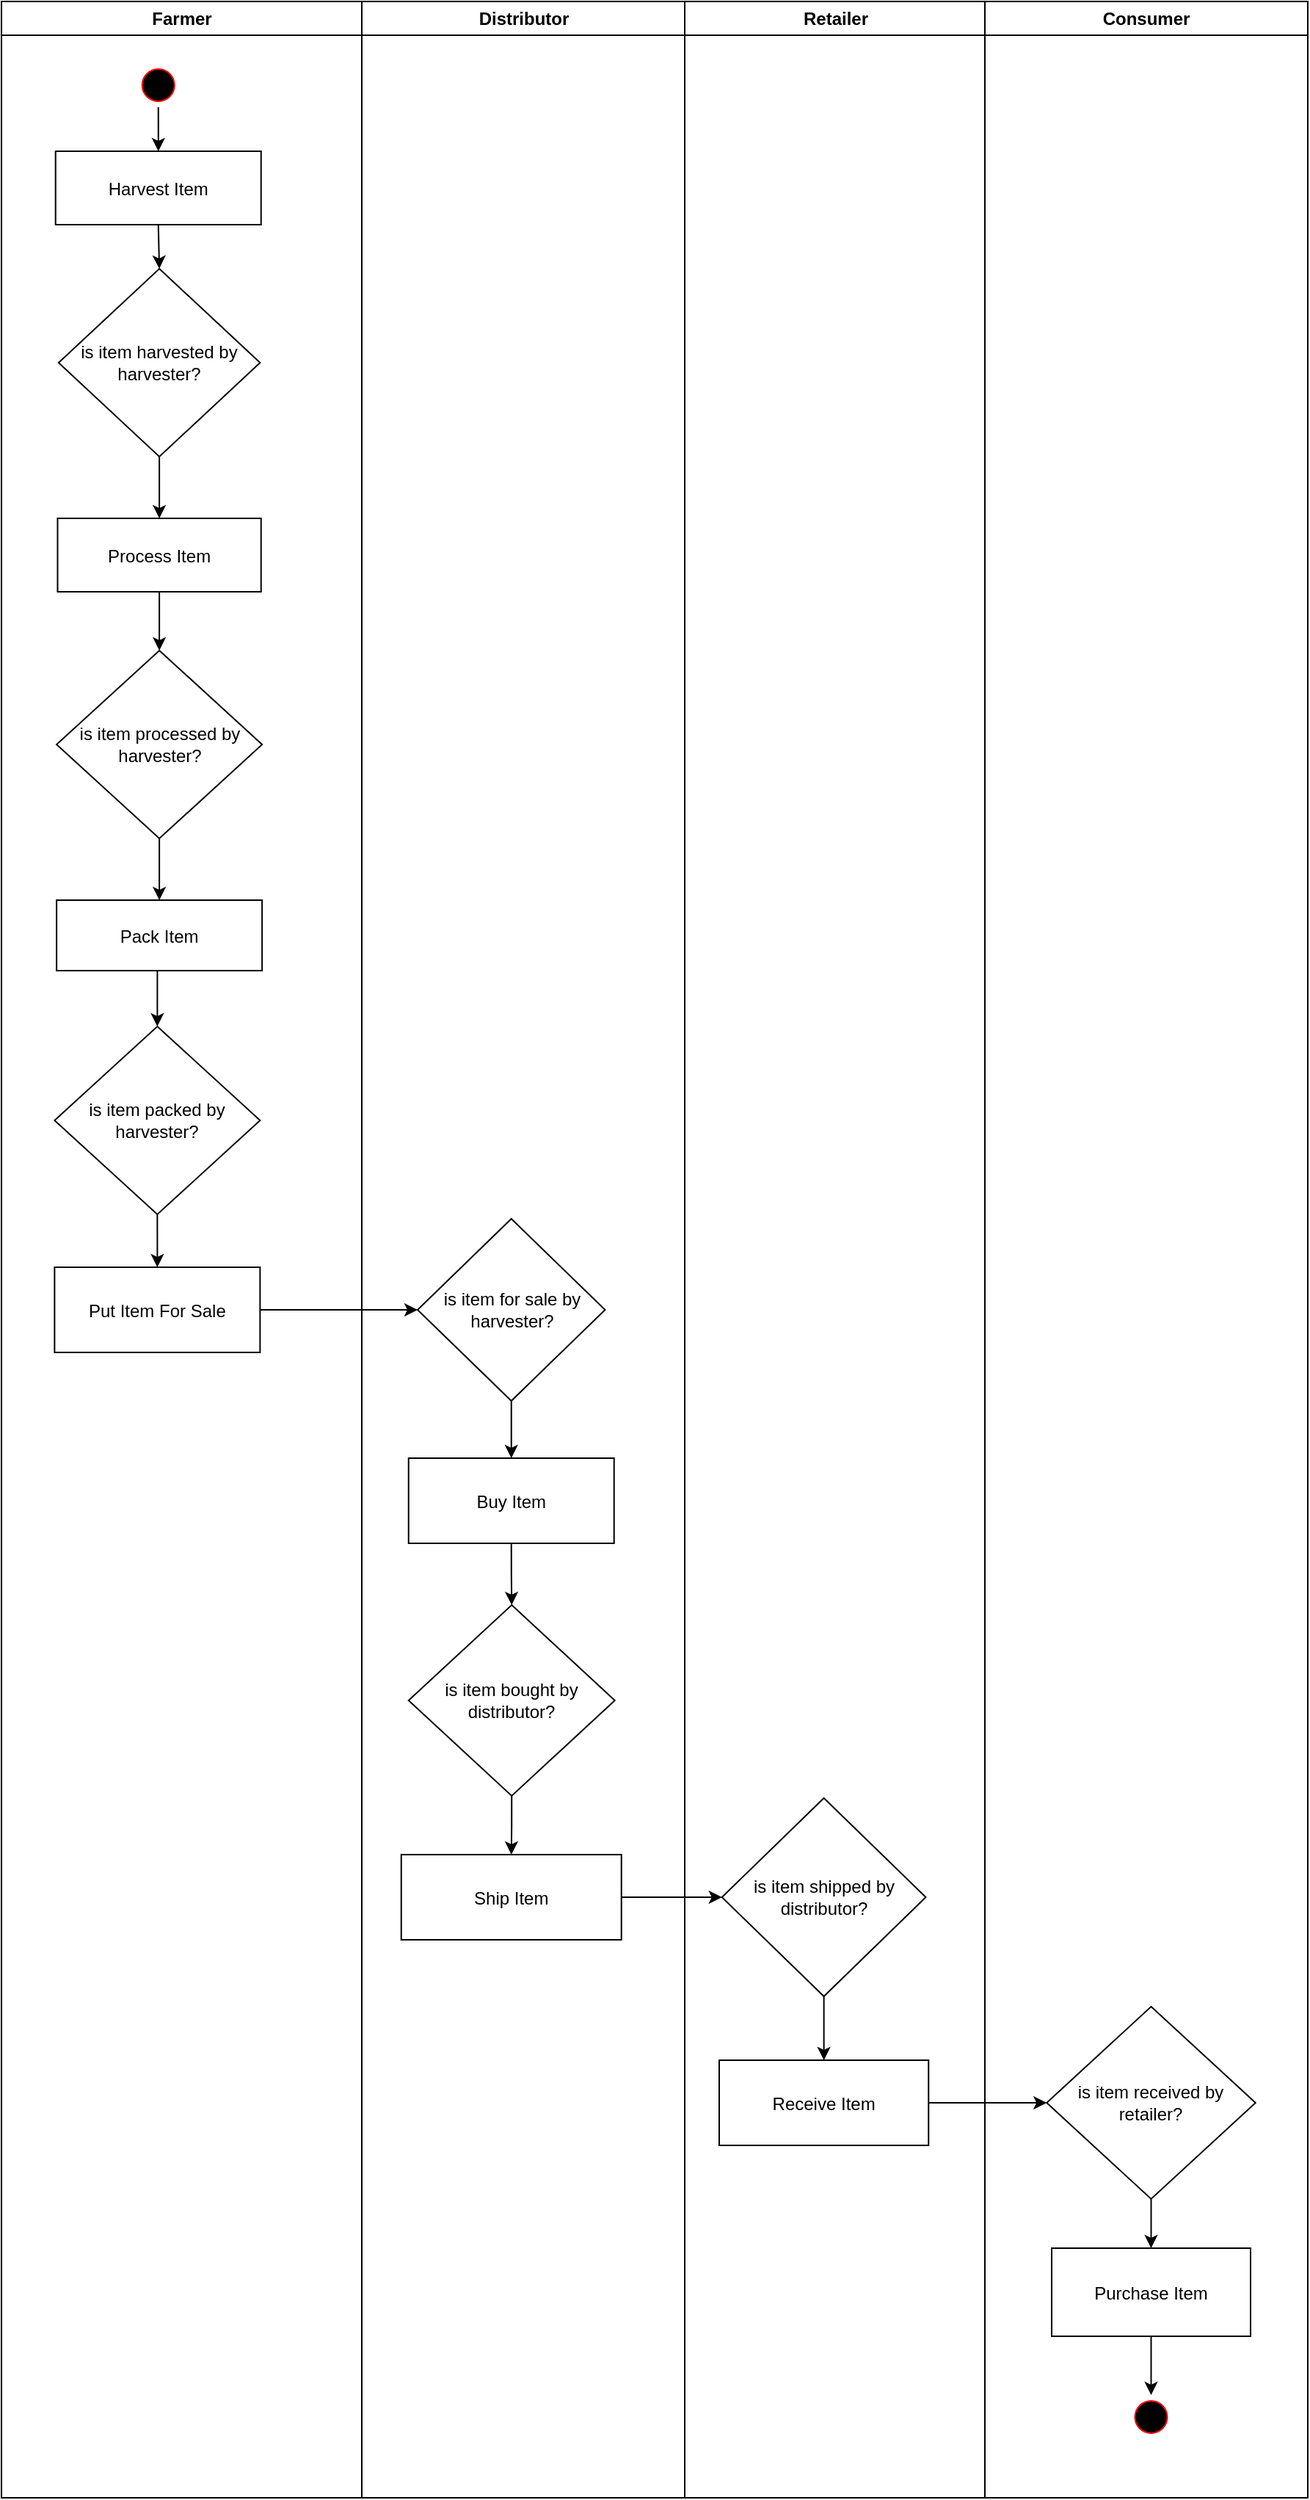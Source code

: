 <mxfile version="13.4.2" type="device"><diagram name="Page-1" id="e7e014a7-5840-1c2e-5031-d8a46d1fe8dd"><mxGraphModel dx="1426" dy="777" grid="1" gridSize="10" guides="1" tooltips="1" connect="1" arrows="1" fold="1" page="1" pageScale="1" pageWidth="1169" pageHeight="826" background="#ffffff" math="0" shadow="0"><root><mxCell id="0"/><mxCell id="1" parent="0"/><mxCell id="2" value="Farmer" style="swimlane;whiteSpace=wrap" parent="1" vertex="1"><mxGeometry x="40" y="30" width="245.5" height="1700" as="geometry"/></mxCell><mxCell id="kNuOAbucc9rjU_IGi6-0-88" style="edgeStyle=orthogonalEdgeStyle;rounded=0;orthogonalLoop=1;jettySize=auto;html=1;exitX=0.5;exitY=1;exitDx=0;exitDy=0;" edge="1" parent="2" source="5" target="7"><mxGeometry relative="1" as="geometry"/></mxCell><mxCell id="5" value="" style="ellipse;shape=startState;fillColor=#000000;strokeColor=#ff0000;" parent="2" vertex="1"><mxGeometry x="91.87" y="42" width="30" height="30" as="geometry"/></mxCell><mxCell id="kNuOAbucc9rjU_IGi6-0-89" style="edgeStyle=orthogonalEdgeStyle;rounded=0;orthogonalLoop=1;jettySize=auto;html=1;exitX=0.5;exitY=1;exitDx=0;exitDy=0;entryX=0.5;entryY=0;entryDx=0;entryDy=0;" edge="1" parent="2" source="7" target="kNuOAbucc9rjU_IGi6-0-48"><mxGeometry relative="1" as="geometry"/></mxCell><mxCell id="7" value="Harvest Item" style="" parent="2" vertex="1"><mxGeometry x="36.87" y="102" width="140" height="50" as="geometry"/></mxCell><mxCell id="kNuOAbucc9rjU_IGi6-0-91" style="edgeStyle=orthogonalEdgeStyle;rounded=0;orthogonalLoop=1;jettySize=auto;html=1;exitX=0.5;exitY=1;exitDx=0;exitDy=0;entryX=0.5;entryY=0;entryDx=0;entryDy=0;" edge="1" parent="2" source="8" target="kNuOAbucc9rjU_IGi6-0-49"><mxGeometry relative="1" as="geometry"/></mxCell><mxCell id="8" value="Process Item" style="" parent="2" vertex="1"><mxGeometry x="38.24" y="352" width="138.63" height="50" as="geometry"/></mxCell><mxCell id="kNuOAbucc9rjU_IGi6-0-90" style="edgeStyle=orthogonalEdgeStyle;rounded=0;orthogonalLoop=1;jettySize=auto;html=1;exitX=0.5;exitY=1;exitDx=0;exitDy=0;entryX=0.5;entryY=0;entryDx=0;entryDy=0;" edge="1" parent="2" source="kNuOAbucc9rjU_IGi6-0-48" target="8"><mxGeometry relative="1" as="geometry"/></mxCell><mxCell id="kNuOAbucc9rjU_IGi6-0-48" value="is item harvested by harvester?" style="rhombus;whiteSpace=wrap;html=1;" vertex="1" parent="2"><mxGeometry x="38.93" y="182" width="137.25" height="128" as="geometry"/></mxCell><mxCell id="kNuOAbucc9rjU_IGi6-0-92" style="edgeStyle=orthogonalEdgeStyle;rounded=0;orthogonalLoop=1;jettySize=auto;html=1;exitX=0.5;exitY=1;exitDx=0;exitDy=0;" edge="1" parent="2" source="kNuOAbucc9rjU_IGi6-0-49" target="10"><mxGeometry relative="1" as="geometry"/></mxCell><mxCell id="kNuOAbucc9rjU_IGi6-0-49" value="is item processed by harvester?" style="rhombus;whiteSpace=wrap;html=1;" vertex="1" parent="2"><mxGeometry x="37.56" y="442" width="140" height="128" as="geometry"/></mxCell><mxCell id="kNuOAbucc9rjU_IGi6-0-93" style="edgeStyle=orthogonalEdgeStyle;rounded=0;orthogonalLoop=1;jettySize=auto;html=1;exitX=0.5;exitY=1;exitDx=0;exitDy=0;entryX=0.5;entryY=0;entryDx=0;entryDy=0;" edge="1" parent="2" source="10" target="kNuOAbucc9rjU_IGi6-0-51"><mxGeometry relative="1" as="geometry"/></mxCell><mxCell id="10" value="Pack Item" style="" parent="2" vertex="1"><mxGeometry x="37.56" y="612" width="140" height="48" as="geometry"/></mxCell><mxCell id="kNuOAbucc9rjU_IGi6-0-47" value="Put Item For Sale" style="" vertex="1" parent="2"><mxGeometry x="36.18" y="862" width="140" height="58" as="geometry"/></mxCell><mxCell id="kNuOAbucc9rjU_IGi6-0-94" style="edgeStyle=orthogonalEdgeStyle;rounded=0;orthogonalLoop=1;jettySize=auto;html=1;exitX=0.5;exitY=1;exitDx=0;exitDy=0;" edge="1" parent="2" source="kNuOAbucc9rjU_IGi6-0-51" target="kNuOAbucc9rjU_IGi6-0-47"><mxGeometry relative="1" as="geometry"/></mxCell><mxCell id="kNuOAbucc9rjU_IGi6-0-51" value="is item packed by harvester?" style="rhombus;whiteSpace=wrap;html=1;" vertex="1" parent="2"><mxGeometry x="36.18" y="698" width="140" height="128" as="geometry"/></mxCell><mxCell id="4" value="Retailer" style="swimlane;whiteSpace=wrap" parent="1" vertex="1"><mxGeometry x="505.5" y="30" width="204.5" height="1700" as="geometry"/></mxCell><mxCell id="kNuOAbucc9rjU_IGi6-0-100" style="edgeStyle=orthogonalEdgeStyle;rounded=0;orthogonalLoop=1;jettySize=auto;html=1;exitX=0.5;exitY=1;exitDx=0;exitDy=0;" edge="1" parent="4" source="kNuOAbucc9rjU_IGi6-0-58" target="kNuOAbucc9rjU_IGi6-0-57"><mxGeometry relative="1" as="geometry"/></mxCell><mxCell id="kNuOAbucc9rjU_IGi6-0-58" value="is item shipped by distributor?" style="rhombus;whiteSpace=wrap;html=1;" vertex="1" parent="4"><mxGeometry x="25.38" y="1223.5" width="138.87" height="135" as="geometry"/></mxCell><mxCell id="kNuOAbucc9rjU_IGi6-0-57" value="Receive Item" style="" vertex="1" parent="4"><mxGeometry x="23.5" y="1402" width="142.63" height="58" as="geometry"/></mxCell><mxCell id="kNuOAbucc9rjU_IGi6-0-41" value="Consumer" style="swimlane;whiteSpace=wrap" vertex="1" parent="1"><mxGeometry x="710" y="30" width="220" height="1700" as="geometry"/></mxCell><mxCell id="kNuOAbucc9rjU_IGi6-0-85" style="edgeStyle=orthogonalEdgeStyle;rounded=0;orthogonalLoop=1;jettySize=auto;html=1;exitX=0.5;exitY=1;exitDx=0;exitDy=0;entryX=0.5;entryY=0;entryDx=0;entryDy=0;" edge="1" parent="kNuOAbucc9rjU_IGi6-0-41" source="kNuOAbucc9rjU_IGi6-0-59" target="kNuOAbucc9rjU_IGi6-0-60"><mxGeometry relative="1" as="geometry"/></mxCell><mxCell id="kNuOAbucc9rjU_IGi6-0-59" value="is item received by retailer?" style="rhombus;whiteSpace=wrap;html=1;" vertex="1" parent="kNuOAbucc9rjU_IGi6-0-41"><mxGeometry x="42.13" y="1365.5" width="142.25" height="131" as="geometry"/></mxCell><mxCell id="kNuOAbucc9rjU_IGi6-0-87" style="edgeStyle=orthogonalEdgeStyle;rounded=0;orthogonalLoop=1;jettySize=auto;html=1;exitX=0.5;exitY=1;exitDx=0;exitDy=0;" edge="1" parent="kNuOAbucc9rjU_IGi6-0-41" source="kNuOAbucc9rjU_IGi6-0-60" target="kNuOAbucc9rjU_IGi6-0-74"><mxGeometry relative="1" as="geometry"/></mxCell><mxCell id="kNuOAbucc9rjU_IGi6-0-60" value="Purchase Item" style="" vertex="1" parent="kNuOAbucc9rjU_IGi6-0-41"><mxGeometry x="45.5" y="1530" width="135.5" height="60" as="geometry"/></mxCell><mxCell id="kNuOAbucc9rjU_IGi6-0-74" value="" style="ellipse;shape=startState;fillColor=#000000;strokeColor=#ff0000;" vertex="1" parent="kNuOAbucc9rjU_IGi6-0-41"><mxGeometry x="98.25" y="1630" width="30" height="30" as="geometry"/></mxCell><mxCell id="kNuOAbucc9rjU_IGi6-0-84" style="edgeStyle=orthogonalEdgeStyle;rounded=0;orthogonalLoop=1;jettySize=auto;html=1;exitX=1;exitY=0.5;exitDx=0;exitDy=0;" edge="1" parent="1" source="kNuOAbucc9rjU_IGi6-0-57" target="kNuOAbucc9rjU_IGi6-0-59"><mxGeometry relative="1" as="geometry"/></mxCell><mxCell id="kNuOAbucc9rjU_IGi6-0-95" style="edgeStyle=orthogonalEdgeStyle;rounded=0;orthogonalLoop=1;jettySize=auto;html=1;exitX=1;exitY=0.5;exitDx=0;exitDy=0;entryX=0;entryY=0.5;entryDx=0;entryDy=0;" edge="1" parent="1" source="kNuOAbucc9rjU_IGi6-0-47" target="kNuOAbucc9rjU_IGi6-0-55"><mxGeometry relative="1" as="geometry"/></mxCell><mxCell id="kNuOAbucc9rjU_IGi6-0-99" style="edgeStyle=orthogonalEdgeStyle;rounded=0;orthogonalLoop=1;jettySize=auto;html=1;exitX=1;exitY=0.5;exitDx=0;exitDy=0;entryX=0;entryY=0.5;entryDx=0;entryDy=0;" edge="1" parent="1" source="kNuOAbucc9rjU_IGi6-0-53" target="kNuOAbucc9rjU_IGi6-0-58"><mxGeometry relative="1" as="geometry"/></mxCell><mxCell id="3" value="Distributor" style="swimlane;whiteSpace=wrap" parent="1" vertex="1"><mxGeometry x="285.5" y="30" width="220" height="1700" as="geometry"/></mxCell><mxCell id="kNuOAbucc9rjU_IGi6-0-96" style="edgeStyle=orthogonalEdgeStyle;rounded=0;orthogonalLoop=1;jettySize=auto;html=1;exitX=0.5;exitY=1;exitDx=0;exitDy=0;entryX=0.5;entryY=0;entryDx=0;entryDy=0;" edge="1" parent="3" source="kNuOAbucc9rjU_IGi6-0-55" target="kNuOAbucc9rjU_IGi6-0-52"><mxGeometry relative="1" as="geometry"/></mxCell><mxCell id="kNuOAbucc9rjU_IGi6-0-55" value="is item for sale by harvester?" style="rhombus;whiteSpace=wrap;html=1;" vertex="1" parent="3"><mxGeometry x="38" y="829" width="127.75" height="124" as="geometry"/></mxCell><mxCell id="kNuOAbucc9rjU_IGi6-0-97" style="edgeStyle=orthogonalEdgeStyle;rounded=0;orthogonalLoop=1;jettySize=auto;html=1;exitX=0.5;exitY=1;exitDx=0;exitDy=0;entryX=0.5;entryY=0;entryDx=0;entryDy=0;" edge="1" parent="3" source="kNuOAbucc9rjU_IGi6-0-52" target="kNuOAbucc9rjU_IGi6-0-56"><mxGeometry relative="1" as="geometry"/></mxCell><mxCell id="kNuOAbucc9rjU_IGi6-0-52" value="Buy Item" style="" vertex="1" parent="3"><mxGeometry x="31.87" y="992" width="140" height="58" as="geometry"/></mxCell><mxCell id="kNuOAbucc9rjU_IGi6-0-98" style="edgeStyle=orthogonalEdgeStyle;rounded=0;orthogonalLoop=1;jettySize=auto;html=1;exitX=0.5;exitY=1;exitDx=0;exitDy=0;" edge="1" parent="3" source="kNuOAbucc9rjU_IGi6-0-56" target="kNuOAbucc9rjU_IGi6-0-53"><mxGeometry relative="1" as="geometry"/></mxCell><mxCell id="kNuOAbucc9rjU_IGi6-0-56" value="is item bought by distributor?" style="rhombus;whiteSpace=wrap;html=1;" vertex="1" parent="3"><mxGeometry x="31.87" y="1092" width="140.5" height="130" as="geometry"/></mxCell><mxCell id="kNuOAbucc9rjU_IGi6-0-53" value="Ship Item" style="" vertex="1" parent="3"><mxGeometry x="26.87" y="1262" width="150" height="58" as="geometry"/></mxCell></root></mxGraphModel></diagram></mxfile>